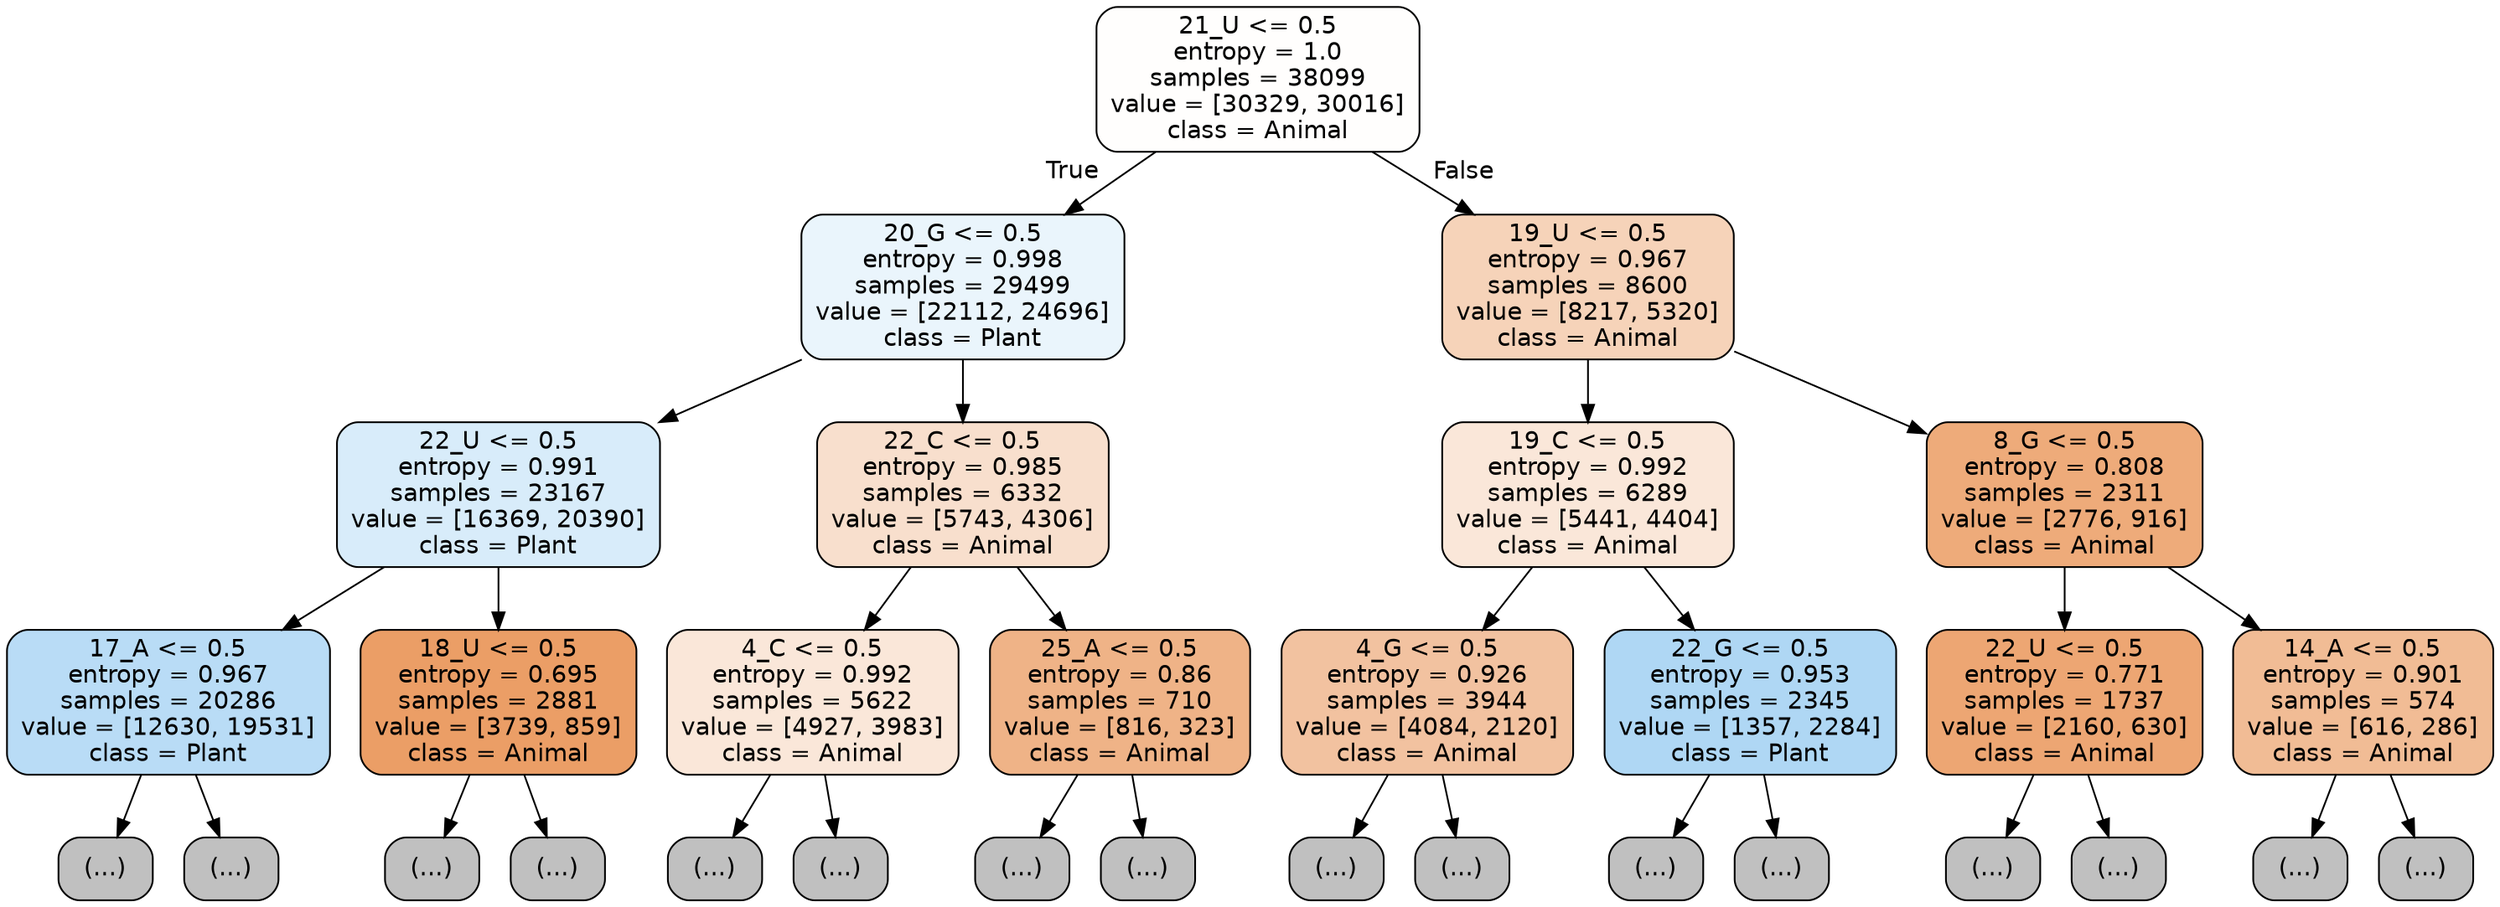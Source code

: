 digraph Tree {
node [shape=box, style="filled, rounded", color="black", fontname="helvetica"] ;
edge [fontname="helvetica"] ;
0 [label="21_U <= 0.5\nentropy = 1.0\nsamples = 38099\nvalue = [30329, 30016]\nclass = Animal", fillcolor="#fffefd"] ;
1 [label="20_G <= 0.5\nentropy = 0.998\nsamples = 29499\nvalue = [22112, 24696]\nclass = Plant", fillcolor="#eaf5fc"] ;
0 -> 1 [labeldistance=2.5, labelangle=45, headlabel="True"] ;
2 [label="22_U <= 0.5\nentropy = 0.991\nsamples = 23167\nvalue = [16369, 20390]\nclass = Plant", fillcolor="#d8ecfa"] ;
1 -> 2 ;
3 [label="17_A <= 0.5\nentropy = 0.967\nsamples = 20286\nvalue = [12630, 19531]\nclass = Plant", fillcolor="#b9dcf6"] ;
2 -> 3 ;
4 [label="(...)", fillcolor="#C0C0C0"] ;
3 -> 4 ;
7021 [label="(...)", fillcolor="#C0C0C0"] ;
3 -> 7021 ;
9086 [label="18_U <= 0.5\nentropy = 0.695\nsamples = 2881\nvalue = [3739, 859]\nclass = Animal", fillcolor="#eb9e66"] ;
2 -> 9086 ;
9087 [label="(...)", fillcolor="#C0C0C0"] ;
9086 -> 9087 ;
9904 [label="(...)", fillcolor="#C0C0C0"] ;
9086 -> 9904 ;
10167 [label="22_C <= 0.5\nentropy = 0.985\nsamples = 6332\nvalue = [5743, 4306]\nclass = Animal", fillcolor="#f8dfcd"] ;
1 -> 10167 ;
10168 [label="4_C <= 0.5\nentropy = 0.992\nsamples = 5622\nvalue = [4927, 3983]\nclass = Animal", fillcolor="#fae7d9"] ;
10167 -> 10168 ;
10169 [label="(...)", fillcolor="#C0C0C0"] ;
10168 -> 10169 ;
12596 [label="(...)", fillcolor="#C0C0C0"] ;
10168 -> 12596 ;
13253 [label="25_A <= 0.5\nentropy = 0.86\nsamples = 710\nvalue = [816, 323]\nclass = Animal", fillcolor="#efb387"] ;
10167 -> 13253 ;
13254 [label="(...)", fillcolor="#C0C0C0"] ;
13253 -> 13254 ;
13641 [label="(...)", fillcolor="#C0C0C0"] ;
13253 -> 13641 ;
13648 [label="19_U <= 0.5\nentropy = 0.967\nsamples = 8600\nvalue = [8217, 5320]\nclass = Animal", fillcolor="#f6d3b9"] ;
0 -> 13648 [labeldistance=2.5, labelangle=-45, headlabel="False"] ;
13649 [label="19_C <= 0.5\nentropy = 0.992\nsamples = 6289\nvalue = [5441, 4404]\nclass = Animal", fillcolor="#fae7d9"] ;
13648 -> 13649 ;
13650 [label="4_G <= 0.5\nentropy = 0.926\nsamples = 3944\nvalue = [4084, 2120]\nclass = Animal", fillcolor="#f2c2a0"] ;
13649 -> 13650 ;
13651 [label="(...)", fillcolor="#C0C0C0"] ;
13650 -> 13651 ;
14872 [label="(...)", fillcolor="#C0C0C0"] ;
13650 -> 14872 ;
15417 [label="22_G <= 0.5\nentropy = 0.953\nsamples = 2345\nvalue = [1357, 2284]\nclass = Plant", fillcolor="#afd7f4"] ;
13649 -> 15417 ;
15418 [label="(...)", fillcolor="#C0C0C0"] ;
15417 -> 15418 ;
16191 [label="(...)", fillcolor="#C0C0C0"] ;
15417 -> 16191 ;
16340 [label="8_G <= 0.5\nentropy = 0.808\nsamples = 2311\nvalue = [2776, 916]\nclass = Animal", fillcolor="#eeab7a"] ;
13648 -> 16340 ;
16341 [label="22_U <= 0.5\nentropy = 0.771\nsamples = 1737\nvalue = [2160, 630]\nclass = Animal", fillcolor="#eda673"] ;
16340 -> 16341 ;
16342 [label="(...)", fillcolor="#C0C0C0"] ;
16341 -> 16342 ;
16939 [label="(...)", fillcolor="#C0C0C0"] ;
16341 -> 16939 ;
17020 [label="14_A <= 0.5\nentropy = 0.901\nsamples = 574\nvalue = [616, 286]\nclass = Animal", fillcolor="#f1bc95"] ;
16340 -> 17020 ;
17021 [label="(...)", fillcolor="#C0C0C0"] ;
17020 -> 17021 ;
17210 [label="(...)", fillcolor="#C0C0C0"] ;
17020 -> 17210 ;
}